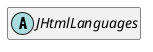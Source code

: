@startuml
set namespaceSeparator \\
hide members
hide << alias >> circle

abstract class JHtmlLanguages
@enduml
